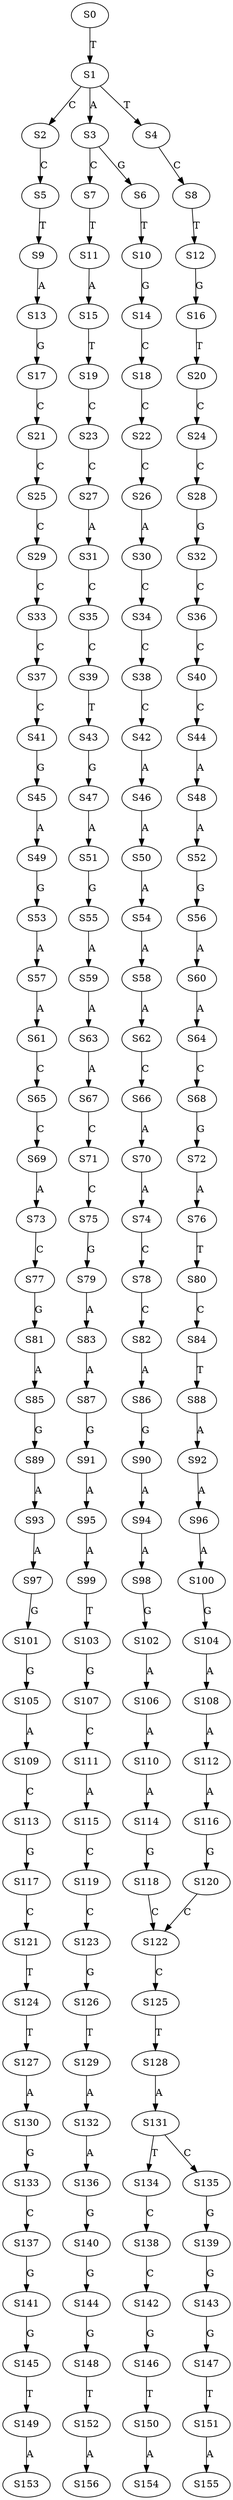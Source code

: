 strict digraph  {
	S0 -> S1 [ label = T ];
	S1 -> S2 [ label = C ];
	S1 -> S3 [ label = A ];
	S1 -> S4 [ label = T ];
	S2 -> S5 [ label = C ];
	S3 -> S6 [ label = G ];
	S3 -> S7 [ label = C ];
	S4 -> S8 [ label = C ];
	S5 -> S9 [ label = T ];
	S6 -> S10 [ label = T ];
	S7 -> S11 [ label = T ];
	S8 -> S12 [ label = T ];
	S9 -> S13 [ label = A ];
	S10 -> S14 [ label = G ];
	S11 -> S15 [ label = A ];
	S12 -> S16 [ label = G ];
	S13 -> S17 [ label = G ];
	S14 -> S18 [ label = C ];
	S15 -> S19 [ label = T ];
	S16 -> S20 [ label = T ];
	S17 -> S21 [ label = C ];
	S18 -> S22 [ label = C ];
	S19 -> S23 [ label = C ];
	S20 -> S24 [ label = C ];
	S21 -> S25 [ label = C ];
	S22 -> S26 [ label = C ];
	S23 -> S27 [ label = C ];
	S24 -> S28 [ label = C ];
	S25 -> S29 [ label = C ];
	S26 -> S30 [ label = A ];
	S27 -> S31 [ label = A ];
	S28 -> S32 [ label = G ];
	S29 -> S33 [ label = C ];
	S30 -> S34 [ label = C ];
	S31 -> S35 [ label = C ];
	S32 -> S36 [ label = C ];
	S33 -> S37 [ label = C ];
	S34 -> S38 [ label = C ];
	S35 -> S39 [ label = C ];
	S36 -> S40 [ label = C ];
	S37 -> S41 [ label = C ];
	S38 -> S42 [ label = C ];
	S39 -> S43 [ label = T ];
	S40 -> S44 [ label = C ];
	S41 -> S45 [ label = G ];
	S42 -> S46 [ label = A ];
	S43 -> S47 [ label = G ];
	S44 -> S48 [ label = A ];
	S45 -> S49 [ label = A ];
	S46 -> S50 [ label = A ];
	S47 -> S51 [ label = A ];
	S48 -> S52 [ label = A ];
	S49 -> S53 [ label = G ];
	S50 -> S54 [ label = A ];
	S51 -> S55 [ label = G ];
	S52 -> S56 [ label = G ];
	S53 -> S57 [ label = A ];
	S54 -> S58 [ label = A ];
	S55 -> S59 [ label = A ];
	S56 -> S60 [ label = A ];
	S57 -> S61 [ label = A ];
	S58 -> S62 [ label = A ];
	S59 -> S63 [ label = A ];
	S60 -> S64 [ label = A ];
	S61 -> S65 [ label = C ];
	S62 -> S66 [ label = C ];
	S63 -> S67 [ label = A ];
	S64 -> S68 [ label = C ];
	S65 -> S69 [ label = C ];
	S66 -> S70 [ label = A ];
	S67 -> S71 [ label = C ];
	S68 -> S72 [ label = G ];
	S69 -> S73 [ label = A ];
	S70 -> S74 [ label = A ];
	S71 -> S75 [ label = C ];
	S72 -> S76 [ label = A ];
	S73 -> S77 [ label = C ];
	S74 -> S78 [ label = C ];
	S75 -> S79 [ label = G ];
	S76 -> S80 [ label = T ];
	S77 -> S81 [ label = G ];
	S78 -> S82 [ label = C ];
	S79 -> S83 [ label = A ];
	S80 -> S84 [ label = C ];
	S81 -> S85 [ label = A ];
	S82 -> S86 [ label = A ];
	S83 -> S87 [ label = A ];
	S84 -> S88 [ label = T ];
	S85 -> S89 [ label = G ];
	S86 -> S90 [ label = G ];
	S87 -> S91 [ label = G ];
	S88 -> S92 [ label = A ];
	S89 -> S93 [ label = A ];
	S90 -> S94 [ label = A ];
	S91 -> S95 [ label = A ];
	S92 -> S96 [ label = A ];
	S93 -> S97 [ label = A ];
	S94 -> S98 [ label = A ];
	S95 -> S99 [ label = A ];
	S96 -> S100 [ label = A ];
	S97 -> S101 [ label = G ];
	S98 -> S102 [ label = G ];
	S99 -> S103 [ label = T ];
	S100 -> S104 [ label = G ];
	S101 -> S105 [ label = G ];
	S102 -> S106 [ label = A ];
	S103 -> S107 [ label = G ];
	S104 -> S108 [ label = A ];
	S105 -> S109 [ label = A ];
	S106 -> S110 [ label = A ];
	S107 -> S111 [ label = C ];
	S108 -> S112 [ label = A ];
	S109 -> S113 [ label = C ];
	S110 -> S114 [ label = A ];
	S111 -> S115 [ label = A ];
	S112 -> S116 [ label = A ];
	S113 -> S117 [ label = G ];
	S114 -> S118 [ label = G ];
	S115 -> S119 [ label = C ];
	S116 -> S120 [ label = G ];
	S117 -> S121 [ label = C ];
	S118 -> S122 [ label = C ];
	S119 -> S123 [ label = C ];
	S120 -> S122 [ label = C ];
	S121 -> S124 [ label = T ];
	S122 -> S125 [ label = C ];
	S123 -> S126 [ label = G ];
	S124 -> S127 [ label = T ];
	S125 -> S128 [ label = T ];
	S126 -> S129 [ label = T ];
	S127 -> S130 [ label = A ];
	S128 -> S131 [ label = A ];
	S129 -> S132 [ label = A ];
	S130 -> S133 [ label = G ];
	S131 -> S134 [ label = T ];
	S131 -> S135 [ label = C ];
	S132 -> S136 [ label = A ];
	S133 -> S137 [ label = C ];
	S134 -> S138 [ label = C ];
	S135 -> S139 [ label = G ];
	S136 -> S140 [ label = G ];
	S137 -> S141 [ label = G ];
	S138 -> S142 [ label = C ];
	S139 -> S143 [ label = G ];
	S140 -> S144 [ label = G ];
	S141 -> S145 [ label = G ];
	S142 -> S146 [ label = G ];
	S143 -> S147 [ label = G ];
	S144 -> S148 [ label = G ];
	S145 -> S149 [ label = T ];
	S146 -> S150 [ label = T ];
	S147 -> S151 [ label = T ];
	S148 -> S152 [ label = T ];
	S149 -> S153 [ label = A ];
	S150 -> S154 [ label = A ];
	S151 -> S155 [ label = A ];
	S152 -> S156 [ label = A ];
}
